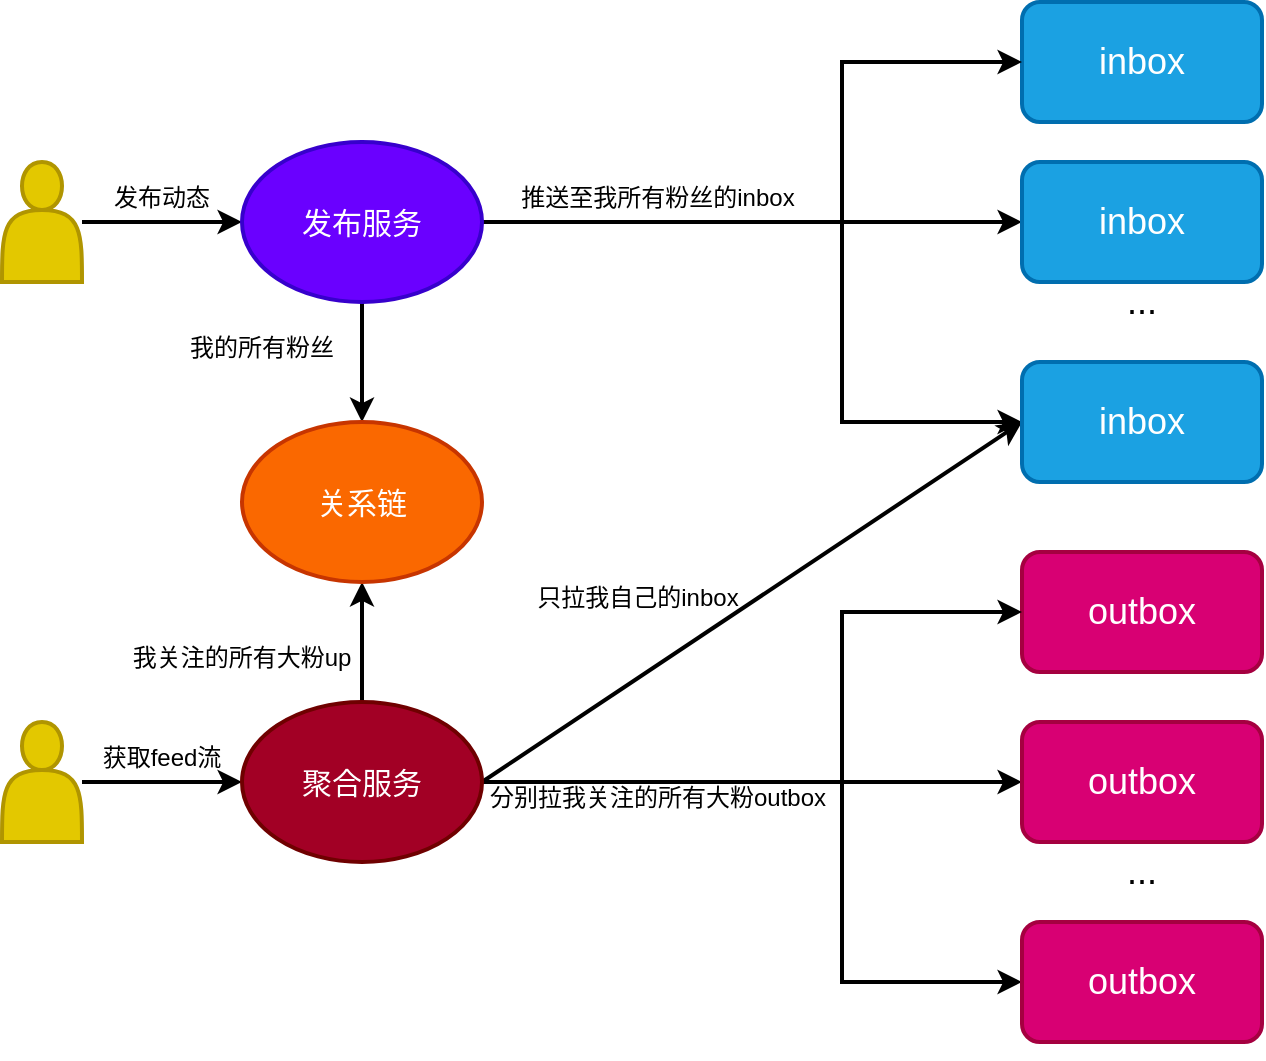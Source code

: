<mxfile version="21.1.4" type="github">
  <diagram name="第 1 页" id="T4l5YdtfBi07WJmN0s0r">
    <mxGraphModel dx="1434" dy="796" grid="1" gridSize="10" guides="1" tooltips="1" connect="1" arrows="1" fold="1" page="1" pageScale="1" pageWidth="827" pageHeight="1169" math="0" shadow="0">
      <root>
        <mxCell id="0" />
        <mxCell id="1" parent="0" />
        <mxCell id="dN75JIiPyu12IOEwJFPf-1" value="&lt;font style=&quot;font-size: 18px;&quot;&gt;outbox&lt;/font&gt;" style="rounded=1;whiteSpace=wrap;html=1;strokeWidth=2;fillColor=#d80073;fontColor=#ffffff;strokeColor=#A50040;" vertex="1" parent="1">
          <mxGeometry x="570" y="295" width="120" height="60" as="geometry" />
        </mxCell>
        <mxCell id="dN75JIiPyu12IOEwJFPf-2" value="&lt;font style=&quot;font-size: 18px;&quot;&gt;inbox&lt;/font&gt;" style="rounded=1;whiteSpace=wrap;html=1;strokeWidth=2;fillColor=#1ba1e2;fontColor=#ffffff;strokeColor=#006EAF;" vertex="1" parent="1">
          <mxGeometry x="570" y="20" width="120" height="60" as="geometry" />
        </mxCell>
        <mxCell id="dN75JIiPyu12IOEwJFPf-27" style="edgeStyle=orthogonalEdgeStyle;rounded=0;orthogonalLoop=1;jettySize=auto;html=1;entryX=0;entryY=0.5;entryDx=0;entryDy=0;strokeWidth=2;" edge="1" parent="1" source="dN75JIiPyu12IOEwJFPf-3" target="dN75JIiPyu12IOEwJFPf-6">
          <mxGeometry relative="1" as="geometry" />
        </mxCell>
        <mxCell id="dN75JIiPyu12IOEwJFPf-3" value="" style="shape=actor;whiteSpace=wrap;html=1;strokeWidth=2;fillColor=#e3c800;fontColor=#000000;strokeColor=#B09500;" vertex="1" parent="1">
          <mxGeometry x="60" y="100" width="40" height="60" as="geometry" />
        </mxCell>
        <mxCell id="dN75JIiPyu12IOEwJFPf-41" style="edgeStyle=orthogonalEdgeStyle;rounded=0;orthogonalLoop=1;jettySize=auto;html=1;entryX=0;entryY=0.5;entryDx=0;entryDy=0;strokeWidth=2;" edge="1" parent="1" source="dN75JIiPyu12IOEwJFPf-4" target="dN75JIiPyu12IOEwJFPf-7">
          <mxGeometry relative="1" as="geometry" />
        </mxCell>
        <mxCell id="dN75JIiPyu12IOEwJFPf-4" value="" style="shape=actor;whiteSpace=wrap;html=1;strokeWidth=2;fillColor=#e3c800;fontColor=#000000;strokeColor=#B09500;" vertex="1" parent="1">
          <mxGeometry x="60" y="380" width="40" height="60" as="geometry" />
        </mxCell>
        <mxCell id="dN75JIiPyu12IOEwJFPf-18" style="edgeStyle=orthogonalEdgeStyle;rounded=0;orthogonalLoop=1;jettySize=auto;html=1;strokeWidth=2;" edge="1" parent="1" source="dN75JIiPyu12IOEwJFPf-6" target="dN75JIiPyu12IOEwJFPf-8">
          <mxGeometry relative="1" as="geometry">
            <Array as="points">
              <mxPoint x="240" y="220" />
              <mxPoint x="240" y="220" />
            </Array>
          </mxGeometry>
        </mxCell>
        <mxCell id="dN75JIiPyu12IOEwJFPf-29" style="edgeStyle=orthogonalEdgeStyle;rounded=0;orthogonalLoop=1;jettySize=auto;html=1;entryX=0;entryY=0.5;entryDx=0;entryDy=0;strokeWidth=2;" edge="1" parent="1" source="dN75JIiPyu12IOEwJFPf-6" target="dN75JIiPyu12IOEwJFPf-2">
          <mxGeometry relative="1" as="geometry">
            <Array as="points">
              <mxPoint x="480" y="130" />
              <mxPoint x="480" y="50" />
            </Array>
          </mxGeometry>
        </mxCell>
        <mxCell id="dN75JIiPyu12IOEwJFPf-30" style="edgeStyle=orthogonalEdgeStyle;rounded=0;orthogonalLoop=1;jettySize=auto;html=1;entryX=0;entryY=0.5;entryDx=0;entryDy=0;strokeWidth=2;" edge="1" parent="1" source="dN75JIiPyu12IOEwJFPf-6" target="dN75JIiPyu12IOEwJFPf-13">
          <mxGeometry relative="1" as="geometry" />
        </mxCell>
        <mxCell id="dN75JIiPyu12IOEwJFPf-31" style="edgeStyle=orthogonalEdgeStyle;rounded=0;orthogonalLoop=1;jettySize=auto;html=1;entryX=0;entryY=0.5;entryDx=0;entryDy=0;strokeWidth=2;" edge="1" parent="1" target="dN75JIiPyu12IOEwJFPf-14">
          <mxGeometry relative="1" as="geometry">
            <mxPoint x="310" y="130" as="sourcePoint" />
            <Array as="points">
              <mxPoint x="480" y="130" />
              <mxPoint x="480" y="230" />
            </Array>
          </mxGeometry>
        </mxCell>
        <mxCell id="dN75JIiPyu12IOEwJFPf-6" value="&lt;span style=&quot;font-size: 15px;&quot;&gt;发布服务&lt;/span&gt;" style="ellipse;whiteSpace=wrap;html=1;strokeWidth=2;fillColor=#6a00ff;fontColor=#ffffff;strokeColor=#3700CC;" vertex="1" parent="1">
          <mxGeometry x="180" y="90" width="120" height="80" as="geometry" />
        </mxCell>
        <mxCell id="dN75JIiPyu12IOEwJFPf-17" style="edgeStyle=orthogonalEdgeStyle;rounded=0;orthogonalLoop=1;jettySize=auto;html=1;strokeWidth=2;" edge="1" parent="1" source="dN75JIiPyu12IOEwJFPf-7" target="dN75JIiPyu12IOEwJFPf-8">
          <mxGeometry relative="1" as="geometry">
            <Array as="points">
              <mxPoint x="240" y="320" />
              <mxPoint x="240" y="320" />
            </Array>
          </mxGeometry>
        </mxCell>
        <mxCell id="dN75JIiPyu12IOEwJFPf-34" style="edgeStyle=orthogonalEdgeStyle;rounded=0;orthogonalLoop=1;jettySize=auto;html=1;entryX=0;entryY=0.5;entryDx=0;entryDy=0;strokeWidth=2;" edge="1" parent="1" source="dN75JIiPyu12IOEwJFPf-7" target="dN75JIiPyu12IOEwJFPf-10">
          <mxGeometry relative="1" as="geometry" />
        </mxCell>
        <mxCell id="dN75JIiPyu12IOEwJFPf-36" style="edgeStyle=orthogonalEdgeStyle;rounded=0;orthogonalLoop=1;jettySize=auto;html=1;entryX=0;entryY=0.5;entryDx=0;entryDy=0;strokeWidth=2;" edge="1" parent="1" source="dN75JIiPyu12IOEwJFPf-7" target="dN75JIiPyu12IOEwJFPf-11">
          <mxGeometry relative="1" as="geometry">
            <Array as="points">
              <mxPoint x="480" y="410" />
              <mxPoint x="480" y="510" />
            </Array>
          </mxGeometry>
        </mxCell>
        <mxCell id="dN75JIiPyu12IOEwJFPf-38" style="rounded=0;orthogonalLoop=1;jettySize=auto;html=1;exitX=1;exitY=0.5;exitDx=0;exitDy=0;entryX=0;entryY=0.5;entryDx=0;entryDy=0;strokeWidth=2;" edge="1" parent="1" source="dN75JIiPyu12IOEwJFPf-7" target="dN75JIiPyu12IOEwJFPf-14">
          <mxGeometry relative="1" as="geometry" />
        </mxCell>
        <mxCell id="dN75JIiPyu12IOEwJFPf-45" style="edgeStyle=orthogonalEdgeStyle;rounded=0;orthogonalLoop=1;jettySize=auto;html=1;entryX=0;entryY=0.5;entryDx=0;entryDy=0;strokeWidth=2;" edge="1" parent="1" source="dN75JIiPyu12IOEwJFPf-7" target="dN75JIiPyu12IOEwJFPf-1">
          <mxGeometry relative="1" as="geometry">
            <Array as="points">
              <mxPoint x="480" y="410" />
              <mxPoint x="480" y="325" />
            </Array>
          </mxGeometry>
        </mxCell>
        <mxCell id="dN75JIiPyu12IOEwJFPf-7" value="&lt;font style=&quot;font-size: 15px;&quot;&gt;聚合服务&lt;/font&gt;" style="ellipse;whiteSpace=wrap;html=1;strokeWidth=2;fillColor=#a20025;fontColor=#ffffff;strokeColor=#6F0000;" vertex="1" parent="1">
          <mxGeometry x="180" y="370" width="120" height="80" as="geometry" />
        </mxCell>
        <mxCell id="dN75JIiPyu12IOEwJFPf-8" value="&lt;font color=&quot;#ffffff&quot; style=&quot;font-size: 15px;&quot;&gt;关系链&lt;/font&gt;" style="ellipse;whiteSpace=wrap;html=1;strokeWidth=2;fillColor=#fa6800;fontColor=#000000;strokeColor=#C73500;" vertex="1" parent="1">
          <mxGeometry x="180" y="230" width="120" height="80" as="geometry" />
        </mxCell>
        <mxCell id="dN75JIiPyu12IOEwJFPf-10" value="&lt;font style=&quot;font-size: 18px;&quot;&gt;outbox&lt;/font&gt;" style="rounded=1;whiteSpace=wrap;html=1;strokeWidth=2;fillColor=#d80073;fontColor=#ffffff;strokeColor=#A50040;" vertex="1" parent="1">
          <mxGeometry x="570" y="380" width="120" height="60" as="geometry" />
        </mxCell>
        <mxCell id="dN75JIiPyu12IOEwJFPf-11" value="&lt;font style=&quot;font-size: 18px;&quot;&gt;outbox&lt;/font&gt;" style="rounded=1;whiteSpace=wrap;html=1;strokeWidth=2;fillColor=#d80073;fontColor=#ffffff;strokeColor=#A50040;" vertex="1" parent="1">
          <mxGeometry x="570" y="480" width="120" height="60" as="geometry" />
        </mxCell>
        <mxCell id="dN75JIiPyu12IOEwJFPf-13" value="&lt;font style=&quot;font-size: 18px;&quot;&gt;inbox&lt;/font&gt;" style="rounded=1;whiteSpace=wrap;html=1;strokeWidth=2;fillColor=#1ba1e2;fontColor=#ffffff;strokeColor=#006EAF;" vertex="1" parent="1">
          <mxGeometry x="570" y="100" width="120" height="60" as="geometry" />
        </mxCell>
        <mxCell id="dN75JIiPyu12IOEwJFPf-14" value="&lt;font style=&quot;font-size: 18px;&quot;&gt;inbox&lt;/font&gt;" style="rounded=1;whiteSpace=wrap;html=1;strokeWidth=2;fillColor=#1ba1e2;fontColor=#ffffff;strokeColor=#006EAF;" vertex="1" parent="1">
          <mxGeometry x="570" y="200" width="120" height="60" as="geometry" />
        </mxCell>
        <mxCell id="dN75JIiPyu12IOEwJFPf-16" value="我关注的所有大粉up" style="text;strokeColor=none;align=center;fillColor=none;html=1;verticalAlign=middle;whiteSpace=wrap;rounded=0;" vertex="1" parent="1">
          <mxGeometry x="120" y="340" width="120" height="15" as="geometry" />
        </mxCell>
        <mxCell id="dN75JIiPyu12IOEwJFPf-19" value="我的所有粉丝" style="text;strokeColor=none;align=center;fillColor=none;html=1;verticalAlign=middle;whiteSpace=wrap;rounded=0;" vertex="1" parent="1">
          <mxGeometry x="130" y="185" width="120" height="15" as="geometry" />
        </mxCell>
        <mxCell id="dN75JIiPyu12IOEwJFPf-23" value="&lt;font style=&quot;font-size: 18px;&quot;&gt;...&lt;/font&gt;" style="text;strokeColor=none;align=center;fillColor=none;html=1;verticalAlign=middle;whiteSpace=wrap;rounded=0;" vertex="1" parent="1">
          <mxGeometry x="615" y="155" width="30" height="30" as="geometry" />
        </mxCell>
        <mxCell id="dN75JIiPyu12IOEwJFPf-24" value="推送至我所有粉丝的inbox" style="text;strokeColor=none;align=center;fillColor=none;html=1;verticalAlign=middle;whiteSpace=wrap;rounded=0;" vertex="1" parent="1">
          <mxGeometry x="318" y="110" width="140" height="15" as="geometry" />
        </mxCell>
        <mxCell id="dN75JIiPyu12IOEwJFPf-26" value="&lt;font style=&quot;font-size: 18px;&quot;&gt;...&lt;/font&gt;" style="text;strokeColor=none;align=center;fillColor=none;html=1;verticalAlign=middle;whiteSpace=wrap;rounded=0;" vertex="1" parent="1">
          <mxGeometry x="615" y="440" width="30" height="30" as="geometry" />
        </mxCell>
        <mxCell id="dN75JIiPyu12IOEwJFPf-28" value="发布动态" style="text;strokeColor=none;align=center;fillColor=none;html=1;verticalAlign=middle;whiteSpace=wrap;rounded=0;" vertex="1" parent="1">
          <mxGeometry x="80" y="110" width="120" height="15" as="geometry" />
        </mxCell>
        <mxCell id="dN75JIiPyu12IOEwJFPf-35" style="edgeStyle=orthogonalEdgeStyle;rounded=0;orthogonalLoop=1;jettySize=auto;html=1;exitX=0.5;exitY=1;exitDx=0;exitDy=0;" edge="1" parent="1" source="dN75JIiPyu12IOEwJFPf-11" target="dN75JIiPyu12IOEwJFPf-11">
          <mxGeometry relative="1" as="geometry" />
        </mxCell>
        <mxCell id="dN75JIiPyu12IOEwJFPf-37" value="分别拉我关注的所有大粉outbox" style="text;strokeColor=none;align=center;fillColor=none;html=1;verticalAlign=middle;whiteSpace=wrap;rounded=0;" vertex="1" parent="1">
          <mxGeometry x="290" y="410" width="196" height="15" as="geometry" />
        </mxCell>
        <mxCell id="dN75JIiPyu12IOEwJFPf-46" value="只拉我自己的inbox" style="text;strokeColor=none;align=center;fillColor=none;html=1;verticalAlign=middle;whiteSpace=wrap;rounded=0;" vertex="1" parent="1">
          <mxGeometry x="280" y="310" width="196" height="15" as="geometry" />
        </mxCell>
        <mxCell id="dN75JIiPyu12IOEwJFPf-47" value="获取feed流" style="text;strokeColor=none;align=center;fillColor=none;html=1;verticalAlign=middle;whiteSpace=wrap;rounded=0;" vertex="1" parent="1">
          <mxGeometry x="80" y="390" width="120" height="15" as="geometry" />
        </mxCell>
        <mxCell id="dN75JIiPyu12IOEwJFPf-48" style="edgeStyle=orthogonalEdgeStyle;rounded=0;orthogonalLoop=1;jettySize=auto;html=1;exitX=0.5;exitY=1;exitDx=0;exitDy=0;" edge="1" parent="1" source="dN75JIiPyu12IOEwJFPf-47" target="dN75JIiPyu12IOEwJFPf-47">
          <mxGeometry relative="1" as="geometry" />
        </mxCell>
        <mxCell id="dN75JIiPyu12IOEwJFPf-49" style="edgeStyle=orthogonalEdgeStyle;rounded=0;orthogonalLoop=1;jettySize=auto;html=1;exitX=0.5;exitY=1;exitDx=0;exitDy=0;" edge="1" parent="1" source="dN75JIiPyu12IOEwJFPf-47" target="dN75JIiPyu12IOEwJFPf-47">
          <mxGeometry relative="1" as="geometry" />
        </mxCell>
      </root>
    </mxGraphModel>
  </diagram>
</mxfile>

